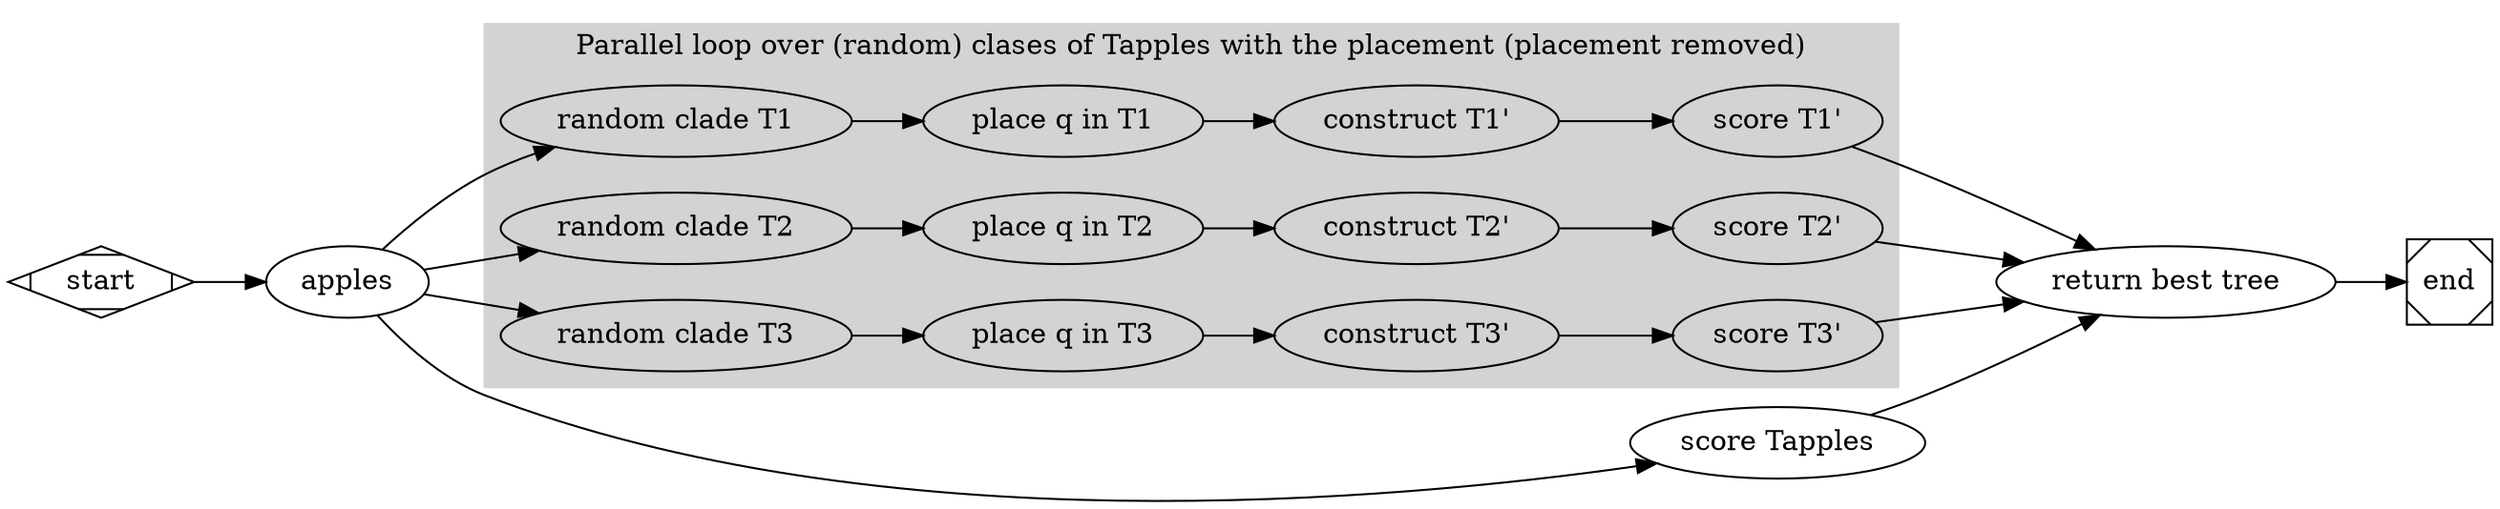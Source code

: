 digraph G {
  rankdir=LR

  // predefine nodes
  randomClade1[label="random clade T1"]
  randomClade2[label="random clade T2"]
  randomClade3[label="random clade T3"]
  pplacer1[label="place q in T1"]
  pplacer2[label="place q in T2"]
  pplacer3[label="place q in T3"]
  place1[label="construct T1'"]
  place2[label="construct T2'"]
  place3[label="construct T3'"]
  raxml1[label="score T1'"]
  raxml2[label="score T2'"]
  raxml3[label="score T3'"]
  raxmlapples[label="score Tapples"]
  return[label="return best tree"]
  apples[label="apples"]

	subgraph cluster_0 {
		style=filled;
		color=lightgrey;
		node [style=filled,color=white];
		randomClade1 -> pplacer1 -> place1 -> raxml1;
		randomClade2 -> pplacer2 -> place2 -> raxml2;
		randomClade3 -> pplacer3 -> place3 -> raxml3;
		label = "Parallel loop over (random) clases of Tapples with the placement (placement removed)";
	}

	start -> apples;
  apples -> randomClade1;
  apples -> randomClade2;
  apples -> randomClade3;
  apples -> raxmlapples;
  raxml1 -> return;
  raxml2 -> return;
  raxml3 -> return;
  raxmlapples -> return;
  return -> end;

	start [shape=Mdiamond];
	end [shape=Msquare];
}
